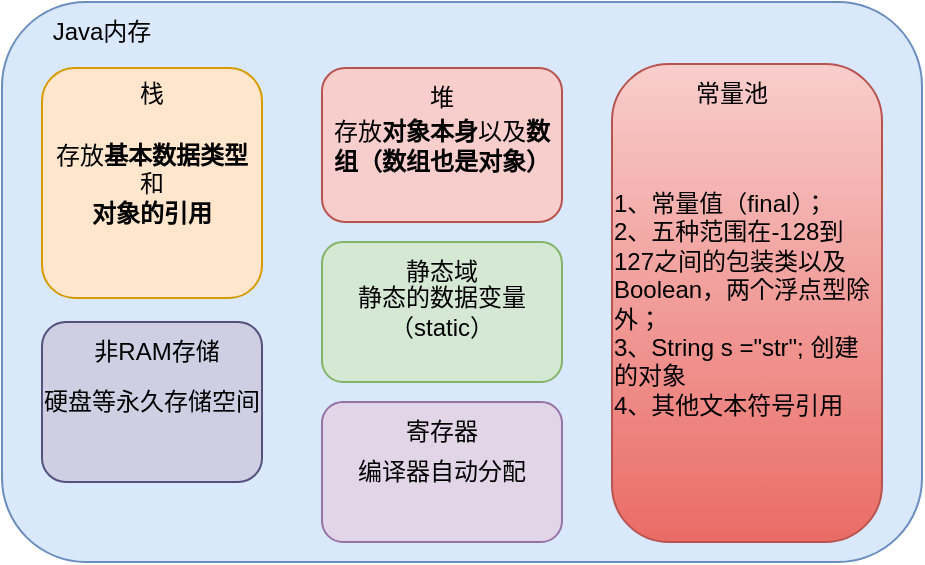<mxfile version="21.6.8" type="device">
  <diagram name="第 1 页" id="wVoPm5zeVpkXzsW5aRNO">
    <mxGraphModel dx="794" dy="464" grid="1" gridSize="10" guides="1" tooltips="1" connect="1" arrows="1" fold="1" page="1" pageScale="1" pageWidth="827" pageHeight="1169" math="0" shadow="0">
      <root>
        <mxCell id="0" />
        <mxCell id="1" parent="0" />
        <mxCell id="O4_iynZGrdl7oOBD3pu5-1" value="" style="rounded=1;whiteSpace=wrap;html=1;fillColor=#dae8fc;strokeColor=#6c8ebf;" vertex="1" parent="1">
          <mxGeometry x="90" y="190" width="460" height="280" as="geometry" />
        </mxCell>
        <mxCell id="O4_iynZGrdl7oOBD3pu5-2" value="存放&lt;b&gt;对象本身&lt;/b&gt;以及&lt;b&gt;数组（数组也是对象）&lt;/b&gt;" style="rounded=1;whiteSpace=wrap;html=1;fillColor=#f8cecc;strokeColor=#b85450;" vertex="1" parent="1">
          <mxGeometry x="250" y="223" width="120" height="77" as="geometry" />
        </mxCell>
        <mxCell id="O4_iynZGrdl7oOBD3pu5-4" value="静态的数据变量（static）" style="rounded=1;whiteSpace=wrap;html=1;fillColor=#d5e8d4;strokeColor=#82b366;" vertex="1" parent="1">
          <mxGeometry x="250" y="310" width="120" height="70" as="geometry" />
        </mxCell>
        <mxCell id="O4_iynZGrdl7oOBD3pu5-8" value="Java内存" style="text;html=1;strokeColor=none;fillColor=none;align=center;verticalAlign=middle;whiteSpace=wrap;rounded=0;" vertex="1" parent="1">
          <mxGeometry x="110" y="190" width="60" height="30" as="geometry" />
        </mxCell>
        <mxCell id="O4_iynZGrdl7oOBD3pu5-9" value="存放&lt;b&gt;基本数据类型&lt;br&gt;&lt;/b&gt;和&lt;br&gt;&lt;b&gt;对象的引用&lt;/b&gt;" style="rounded=1;whiteSpace=wrap;html=1;fillColor=#ffe6cc;strokeColor=#d79b00;" vertex="1" parent="1">
          <mxGeometry x="110" y="223" width="110" height="115" as="geometry" />
        </mxCell>
        <mxCell id="O4_iynZGrdl7oOBD3pu5-10" value="&lt;div style=&quot;text-align: left;&quot;&gt;&lt;span style=&quot;background-color: initial;&quot;&gt;1、常量值（final）；&lt;/span&gt;&lt;/div&gt;&lt;div style=&quot;text-align: left;&quot;&gt;&lt;span style=&quot;background-color: initial;&quot;&gt;2、五种范围在&lt;/span&gt;-128到127之间的包装类以及Boolean，两个浮点型除外；&lt;/div&gt;&lt;div style=&quot;text-align: left;&quot;&gt;3、String s =&quot;str&quot;; 创建的对象&lt;/div&gt;&lt;div style=&quot;text-align: left;&quot;&gt;4、其他文本符号引用&lt;/div&gt;" style="rounded=1;whiteSpace=wrap;html=1;arcSize=21;fillColor=#f8cecc;strokeColor=#b85450;gradientColor=#ea6b66;" vertex="1" parent="1">
          <mxGeometry x="395" y="221" width="135" height="239" as="geometry" />
        </mxCell>
        <mxCell id="O4_iynZGrdl7oOBD3pu5-11" value="栈" style="text;html=1;strokeColor=none;fillColor=none;align=center;verticalAlign=middle;whiteSpace=wrap;rounded=0;" vertex="1" parent="1">
          <mxGeometry x="135" y="221" width="60" height="30" as="geometry" />
        </mxCell>
        <mxCell id="O4_iynZGrdl7oOBD3pu5-12" value="堆" style="text;html=1;strokeColor=none;fillColor=none;align=center;verticalAlign=middle;whiteSpace=wrap;rounded=0;" vertex="1" parent="1">
          <mxGeometry x="280" y="223" width="60" height="30" as="geometry" />
        </mxCell>
        <mxCell id="O4_iynZGrdl7oOBD3pu5-13" value="静态域" style="text;html=1;strokeColor=none;fillColor=none;align=center;verticalAlign=middle;whiteSpace=wrap;rounded=0;" vertex="1" parent="1">
          <mxGeometry x="275" y="310" width="70" height="30" as="geometry" />
        </mxCell>
        <mxCell id="O4_iynZGrdl7oOBD3pu5-14" value="常量池" style="text;html=1;strokeColor=none;fillColor=none;align=center;verticalAlign=middle;whiteSpace=wrap;rounded=0;" vertex="1" parent="1">
          <mxGeometry x="420" y="221" width="70" height="30" as="geometry" />
        </mxCell>
        <mxCell id="O4_iynZGrdl7oOBD3pu5-15" value="编译器自动分配" style="rounded=1;whiteSpace=wrap;html=1;fillColor=#e1d5e7;strokeColor=#9673a6;" vertex="1" parent="1">
          <mxGeometry x="250" y="390" width="120" height="70" as="geometry" />
        </mxCell>
        <mxCell id="O4_iynZGrdl7oOBD3pu5-16" value="寄存器" style="text;html=1;strokeColor=none;fillColor=none;align=center;verticalAlign=middle;whiteSpace=wrap;rounded=0;" vertex="1" parent="1">
          <mxGeometry x="275" y="390" width="70" height="30" as="geometry" />
        </mxCell>
        <mxCell id="O4_iynZGrdl7oOBD3pu5-27" value="硬盘等永久存储空间" style="rounded=1;whiteSpace=wrap;html=1;fillColor=#d0cee2;strokeColor=#56517e;" vertex="1" parent="1">
          <mxGeometry x="110" y="350" width="110" height="80" as="geometry" />
        </mxCell>
        <mxCell id="O4_iynZGrdl7oOBD3pu5-28" value="非RAM存储" style="text;html=1;strokeColor=none;fillColor=none;align=center;verticalAlign=middle;whiteSpace=wrap;rounded=0;" vertex="1" parent="1">
          <mxGeometry x="135" y="350" width="65" height="30" as="geometry" />
        </mxCell>
      </root>
    </mxGraphModel>
  </diagram>
</mxfile>
